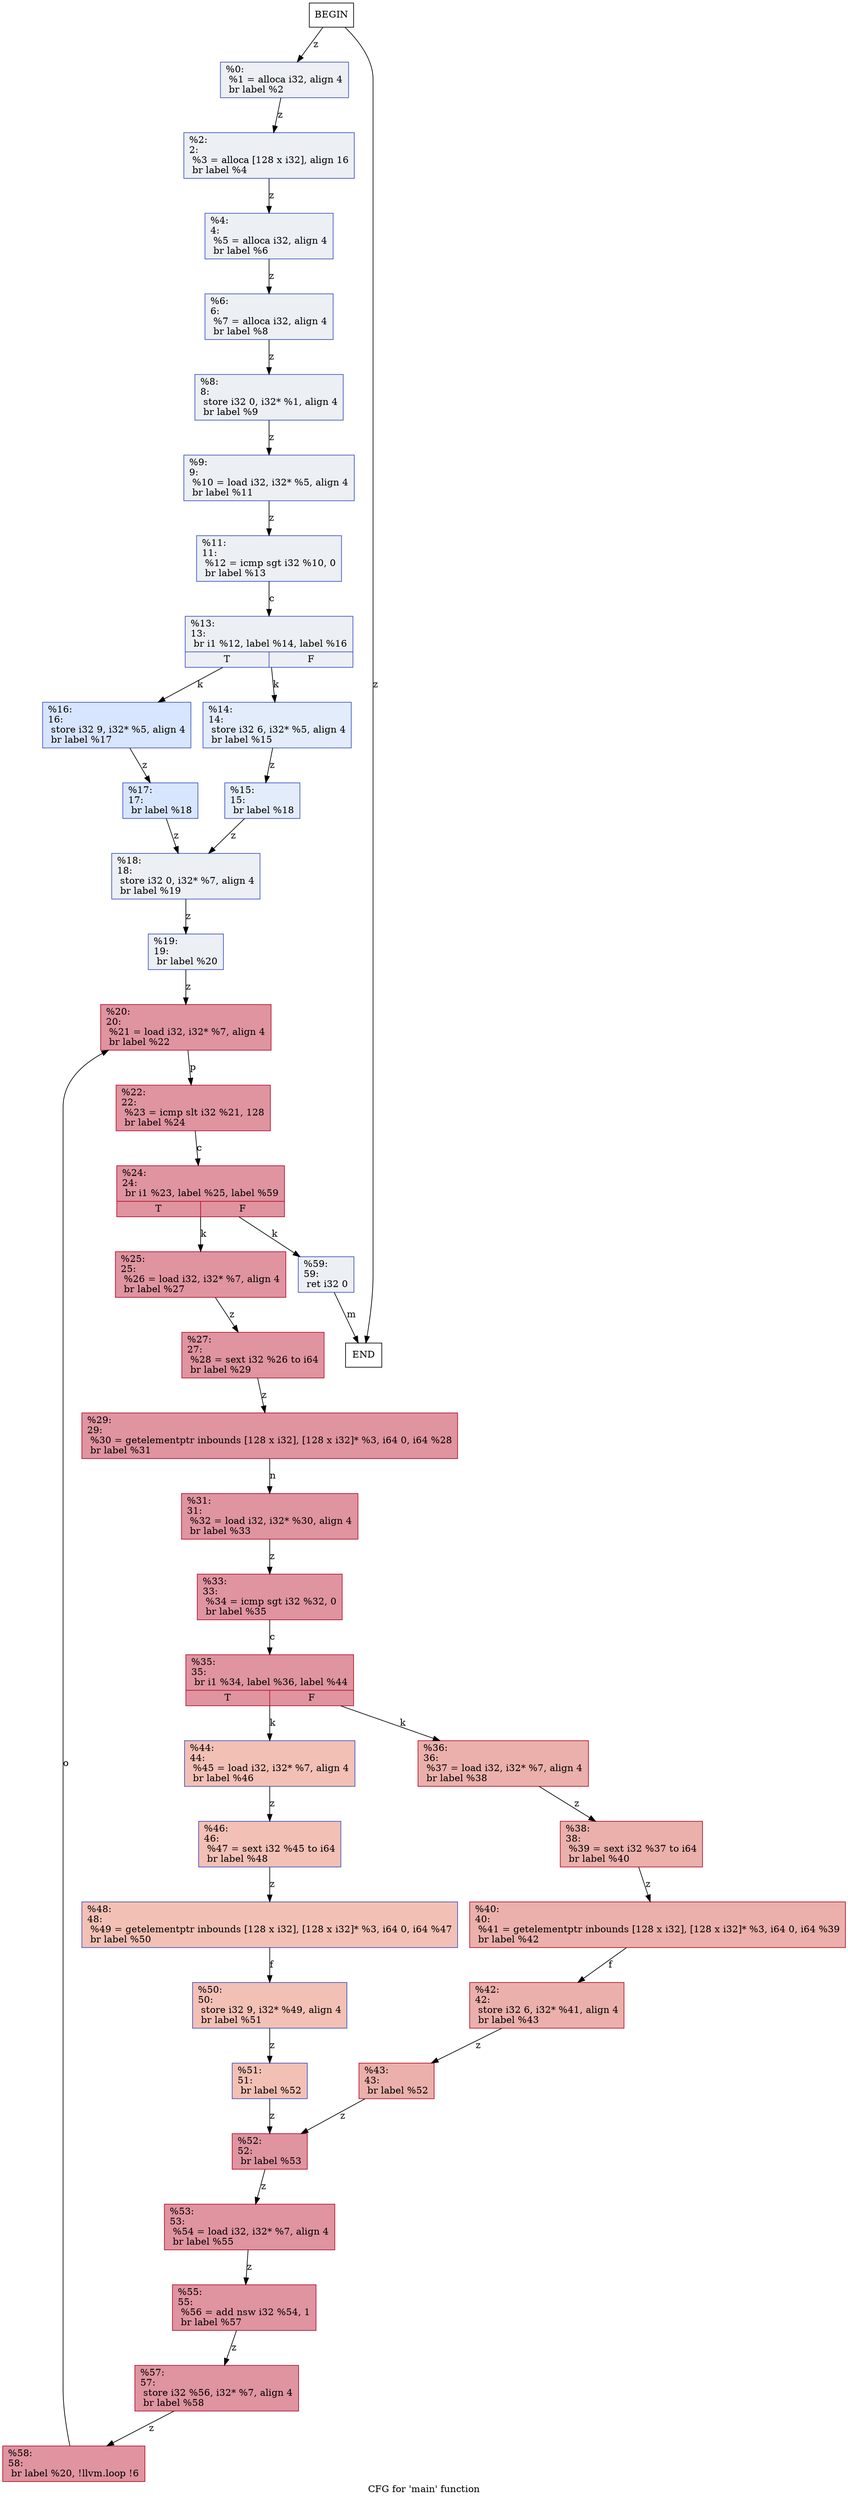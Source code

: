 digraph "CFG for 'main' function" {
	label="CFG for 'main' function";

	Nodebeginmain [shape=record, label="BEGIN"];
	Nodebeginmain -> Node0x20a5150 [label="z"];
	Node0x20a5150 [shape=record,color="#3d50c3ff", style=filled, fillcolor="#d4dbe670",label="{%0:\l  %1 = alloca i32, align 4\l  br label %2\l}"];
	Node0x20a5150 -> Node0x20a58b0 [label="z"];
	Node0x20a58b0 [shape=record,color="#3d50c3ff", style=filled, fillcolor="#d4dbe670",label="{%2:\l2:                                                \l  %3 = alloca [128 x i32], align 16\l  br label %4\l}"];
	Node0x20a58b0 -> Node0x20a6020 [label="z"];
	Node0x20a6020 [shape=record,color="#3d50c3ff", style=filled, fillcolor="#d4dbe670",label="{%4:\l4:                                                \l  %5 = alloca i32, align 4\l  br label %6\l}"];
	Node0x20a6020 -> Node0x20a61a0 [label="z"];
	Node0x20a61a0 [shape=record,color="#3d50c3ff", style=filled, fillcolor="#d4dbe670",label="{%6:\l6:                                                \l  %7 = alloca i32, align 4\l  br label %8\l}"];
	Node0x20a61a0 -> Node0x20a62d0 [label="z"];
	Node0x20a62d0 [shape=record,color="#3d50c3ff", style=filled, fillcolor="#d4dbe670",label="{%8:\l8:                                                \l  store i32 0, i32* %1, align 4\l  br label %9\l}"];
	Node0x20a62d0 -> Node0x20a60e0 [label="z"];
	Node0x20a60e0 [shape=record,color="#3d50c3ff", style=filled, fillcolor="#d4dbe670",label="{%9:\l9:                                                \l  %10 = load i32, i32* %5, align 4\l  br label %11\l}"];
	Node0x20a60e0 -> Node0x20a6470 [label="z"];
	Node0x20a6470 [shape=record,color="#3d50c3ff", style=filled, fillcolor="#d4dbe670",label="{%11:\l11:                                               \l  %12 = icmp sgt i32 %10, 0\l  br label %13\l}"];
	Node0x20a6470 -> Node0x20a6530 [label="c"];
	Node0x20a6530 [shape=record,color="#3d50c3ff", style=filled, fillcolor="#d4dbe670",label="{%13:\l13:                                               \l  br i1 %12, label %14, label %16\l|{<s0>T|<s1>F}}"];
	Node0x20a6530 -> Node0x20a65f0 [label="k"];
	Node0x20a6530 -> Node0x20a6640 [label="k"];
	Node0x20a65f0 [shape=record,color="#3d50c3ff", style=filled, fillcolor="#bfd3f670",label="{%14:\l14:                                               \l  store i32 6, i32* %5, align 4\l  br label %15\l}"];
	Node0x20a65f0 -> Node0x20a67b0 [label="z"];
	Node0x20a67b0 [shape=record,color="#3d50c3ff", style=filled, fillcolor="#bfd3f670",label="{%15:\l15:                                               \l  br label %18\l}"];
	Node0x20a67b0 -> Node0x20a6870 [label="z"];
	Node0x20a6640 [shape=record,color="#3d50c3ff", style=filled, fillcolor="#a7c5fe70",label="{%16:\l16:                                               \l  store i32 9, i32* %5, align 4\l  br label %17\l}"];
	Node0x20a6640 -> Node0x20a6960 [label="z"];
	Node0x20a6960 [shape=record,color="#3d50c3ff", style=filled, fillcolor="#a7c5fe70",label="{%17:\l17:                                               \l  br label %18\l}"];
	Node0x20a6960 -> Node0x20a6870 [label="z"];
	Node0x20a6870 [shape=record,color="#3d50c3ff", style=filled, fillcolor="#d4dbe670",label="{%18:\l18:                                               \l  store i32 0, i32* %7, align 4\l  br label %19\l}"];
	Node0x20a6870 -> Node0x20a6a90 [label="z"];
	Node0x20a6a90 [shape=record,color="#3d50c3ff", style=filled, fillcolor="#d4dbe670",label="{%19:\l19:                                               \l  br label %20\l}"];
	Node0x20a6a90 -> Node0x20a6b50 [label="z"];
	Node0x20a6b50 [shape=record,color="#b70d28ff", style=filled, fillcolor="#b70d2870",label="{%20:\l20:                                               \l  %21 = load i32, i32* %7, align 4\l  br label %22\l}"];
	Node0x20a6b50 -> Node0x20a6c80 [label="p"];
	Node0x20a6c80 [shape=record,color="#b70d28ff", style=filled, fillcolor="#b70d2870",label="{%22:\l22:                                               \l  %23 = icmp slt i32 %21, 128\l  br label %24\l}"];
	Node0x20a6c80 -> Node0x20a6d70 [label="c"];
	Node0x20a6d70 [shape=record,color="#b70d28ff", style=filled, fillcolor="#b70d2870",label="{%24:\l24:                                               \l  br i1 %23, label %25, label %59\l|{<s0>T|<s1>F}}"];
	Node0x20a6d70 -> Node0x20a6e30 [label="k"];
	Node0x20a6d70 -> Node0x20a6e80 [label="k"];
	Node0x20a6e30 [shape=record,color="#b70d28ff", style=filled, fillcolor="#b70d2870",label="{%25:\l25:                                               \l  %26 = load i32, i32* %7, align 4\l  br label %27\l}"];
	Node0x20a6e30 -> Node0x20a6ff0 [label="z"];
	Node0x20a6ff0 [shape=record,color="#b70d28ff", style=filled, fillcolor="#b70d2870",label="{%27:\l27:                                               \l  %28 = sext i32 %26 to i64\l  br label %29\l}"];
	Node0x20a6ff0 -> Node0x20a7120 [label="z"];
	Node0x20a7120 [shape=record,color="#b70d28ff", style=filled, fillcolor="#b70d2870",label="{%29:\l29:                                               \l  %30 = getelementptr inbounds [128 x i32], [128 x i32]* %3, i64 0, i64 %28\l  br label %31\l}"];
	Node0x20a7120 -> Node0x20a72d0 [label="n"];
	Node0x20a72d0 [shape=record,color="#b70d28ff", style=filled, fillcolor="#b70d2870",label="{%31:\l31:                                               \l  %32 = load i32, i32* %30, align 4\l  br label %33\l}"];
	Node0x20a72d0 -> Node0x20a7610 [label="z"];
	Node0x20a7610 [shape=record,color="#b70d28ff", style=filled, fillcolor="#b70d2870",label="{%33:\l33:                                               \l  %34 = icmp sgt i32 %32, 0\l  br label %35\l}"];
	Node0x20a7610 -> Node0x20a7760 [label="c"];
	Node0x20a7760 [shape=record,color="#b70d28ff", style=filled, fillcolor="#b70d2870",label="{%35:\l35:                                               \l  br i1 %34, label %36, label %44\l|{<s0>T|<s1>F}}"];
	Node0x20a7760 -> Node0x20a7820 [label="k"];
	Node0x20a7760 -> Node0x20a7870 [label="k"];
	Node0x20a7820 [shape=record,color="#b70d28ff", style=filled, fillcolor="#d24b4070",label="{%36:\l36:                                               \l  %37 = load i32, i32* %7, align 4\l  br label %38\l}"];
	Node0x20a7820 -> Node0x20a7a20 [label="z"];
	Node0x20a7a20 [shape=record,color="#b70d28ff", style=filled, fillcolor="#d24b4070",label="{%38:\l38:                                               \l  %39 = sext i32 %37 to i64\l  br label %40\l}"];
	Node0x20a7a20 -> Node0x20a7b50 [label="z"];
	Node0x20a7b50 [shape=record,color="#b70d28ff", style=filled, fillcolor="#d24b4070",label="{%40:\l40:                                               \l  %41 = getelementptr inbounds [128 x i32], [128 x i32]* %3, i64 0, i64 %39\l  br label %42\l}"];
	Node0x20a7b50 -> Node0x20a7cd0 [label="f"];
	Node0x20a7cd0 [shape=record,color="#b70d28ff", style=filled, fillcolor="#d24b4070",label="{%42:\l42:                                               \l  store i32 6, i32* %41, align 4\l  br label %43\l}"];
	Node0x20a7cd0 -> Node0x20a7e20 [label="z"];
	Node0x20a7e20 [shape=record,color="#b70d28ff", style=filled, fillcolor="#d24b4070",label="{%43:\l43:                                               \l  br label %52\l}"];
	Node0x20a7e20 -> Node0x20a7ee0 [label="z"];
	Node0x20a7870 [shape=record,color="#3d50c3ff", style=filled, fillcolor="#e5705870",label="{%44:\l44:                                               \l  %45 = load i32, i32* %7, align 4\l  br label %46\l}"];
	Node0x20a7870 -> Node0x20a8010 [label="z"];
	Node0x20a8010 [shape=record,color="#3d50c3ff", style=filled, fillcolor="#e5705870",label="{%46:\l46:                                               \l  %47 = sext i32 %45 to i64\l  br label %48\l}"];
	Node0x20a8010 -> Node0x20a8140 [label="z"];
	Node0x20a8140 [shape=record,color="#3d50c3ff", style=filled, fillcolor="#e5705870",label="{%48:\l48:                                               \l  %49 = getelementptr inbounds [128 x i32], [128 x i32]* %3, i64 0, i64 %47\l  br label %50\l}"];
	Node0x20a8140 -> Node0x20a82c0 [label="f"];
	Node0x20a82c0 [shape=record,color="#3d50c3ff", style=filled, fillcolor="#e5705870",label="{%50:\l50:                                               \l  store i32 9, i32* %49, align 4\l  br label %51\l}"];
	Node0x20a82c0 -> Node0x20a8410 [label="z"];
	Node0x20a8410 [shape=record,color="#3d50c3ff", style=filled, fillcolor="#e5705870",label="{%51:\l51:                                               \l  br label %52\l}"];
	Node0x20a8410 -> Node0x20a7ee0 [label="z"];
	Node0x20a7ee0 [shape=record,color="#b70d28ff", style=filled, fillcolor="#b70d2870",label="{%52:\l52:                                               \l  br label %53\l}"];
	Node0x20a7ee0 -> Node0x20a8540 [label="z"];
	Node0x20a8540 [shape=record,color="#b70d28ff", style=filled, fillcolor="#b70d2870",label="{%53:\l53:                                               \l  %54 = load i32, i32* %7, align 4\l  br label %55\l}"];
	Node0x20a8540 -> Node0x20a8670 [label="z"];
	Node0x20a8670 [shape=record,color="#b70d28ff", style=filled, fillcolor="#b70d2870",label="{%55:\l55:                                               \l  %56 = add nsw i32 %54, 1\l  br label %57\l}"];
	Node0x20a8670 -> Node0x20a87c0 [label="z"];
	Node0x20a87c0 [shape=record,color="#b70d28ff", style=filled, fillcolor="#b70d2870",label="{%57:\l57:                                               \l  store i32 %56, i32* %7, align 4\l  br label %58\l}"];
	Node0x20a87c0 -> Node0x20a8910 [label="z"];
	Node0x20a8910 [shape=record,color="#b70d28ff", style=filled, fillcolor="#b70d2870",label="{%58:\l58:                                               \l  br label %20, !llvm.loop !6\l}"];
	Node0x20a8910 -> Node0x20a6b50 [label="o"];
	Node0x20a6e80 [shape=record,color="#3d50c3ff", style=filled, fillcolor="#d4dbe670",label="{%59:\l59:                                               \l  ret i32 0\l}"];
	Node0x20a6e80 -> Nodeendmain [label="m"];
	Nodeendmain [shape=record, label="END"];
	Nodebeginmain -> Nodeendmain [label="z"];
}
